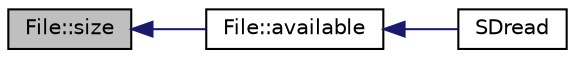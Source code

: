 digraph "File::size"
{
  edge [fontname="Helvetica",fontsize="10",labelfontname="Helvetica",labelfontsize="10"];
  node [fontname="Helvetica",fontsize="10",shape=record];
  rankdir="LR";
  Node1 [label="File::size",height=0.2,width=0.4,color="black", fillcolor="grey75", style="filled", fontcolor="black"];
  Node1 -> Node2 [dir="back",color="midnightblue",fontsize="10",style="solid",fontname="Helvetica"];
  Node2 [label="File::available",height=0.2,width=0.4,color="black", fillcolor="white", style="filled",URL="$class_file.html#acf613c4e75bae85f543b30e701ebcc44"];
  Node2 -> Node3 [dir="back",color="midnightblue",fontsize="10",style="solid",fontname="Helvetica"];
  Node3 [label="SDread",height=0.2,width=0.4,color="black", fillcolor="white", style="filled",URL="$_s_dcard__driver_8h.html#ae25c95c757003a1f2daacee7dae07105"];
}
